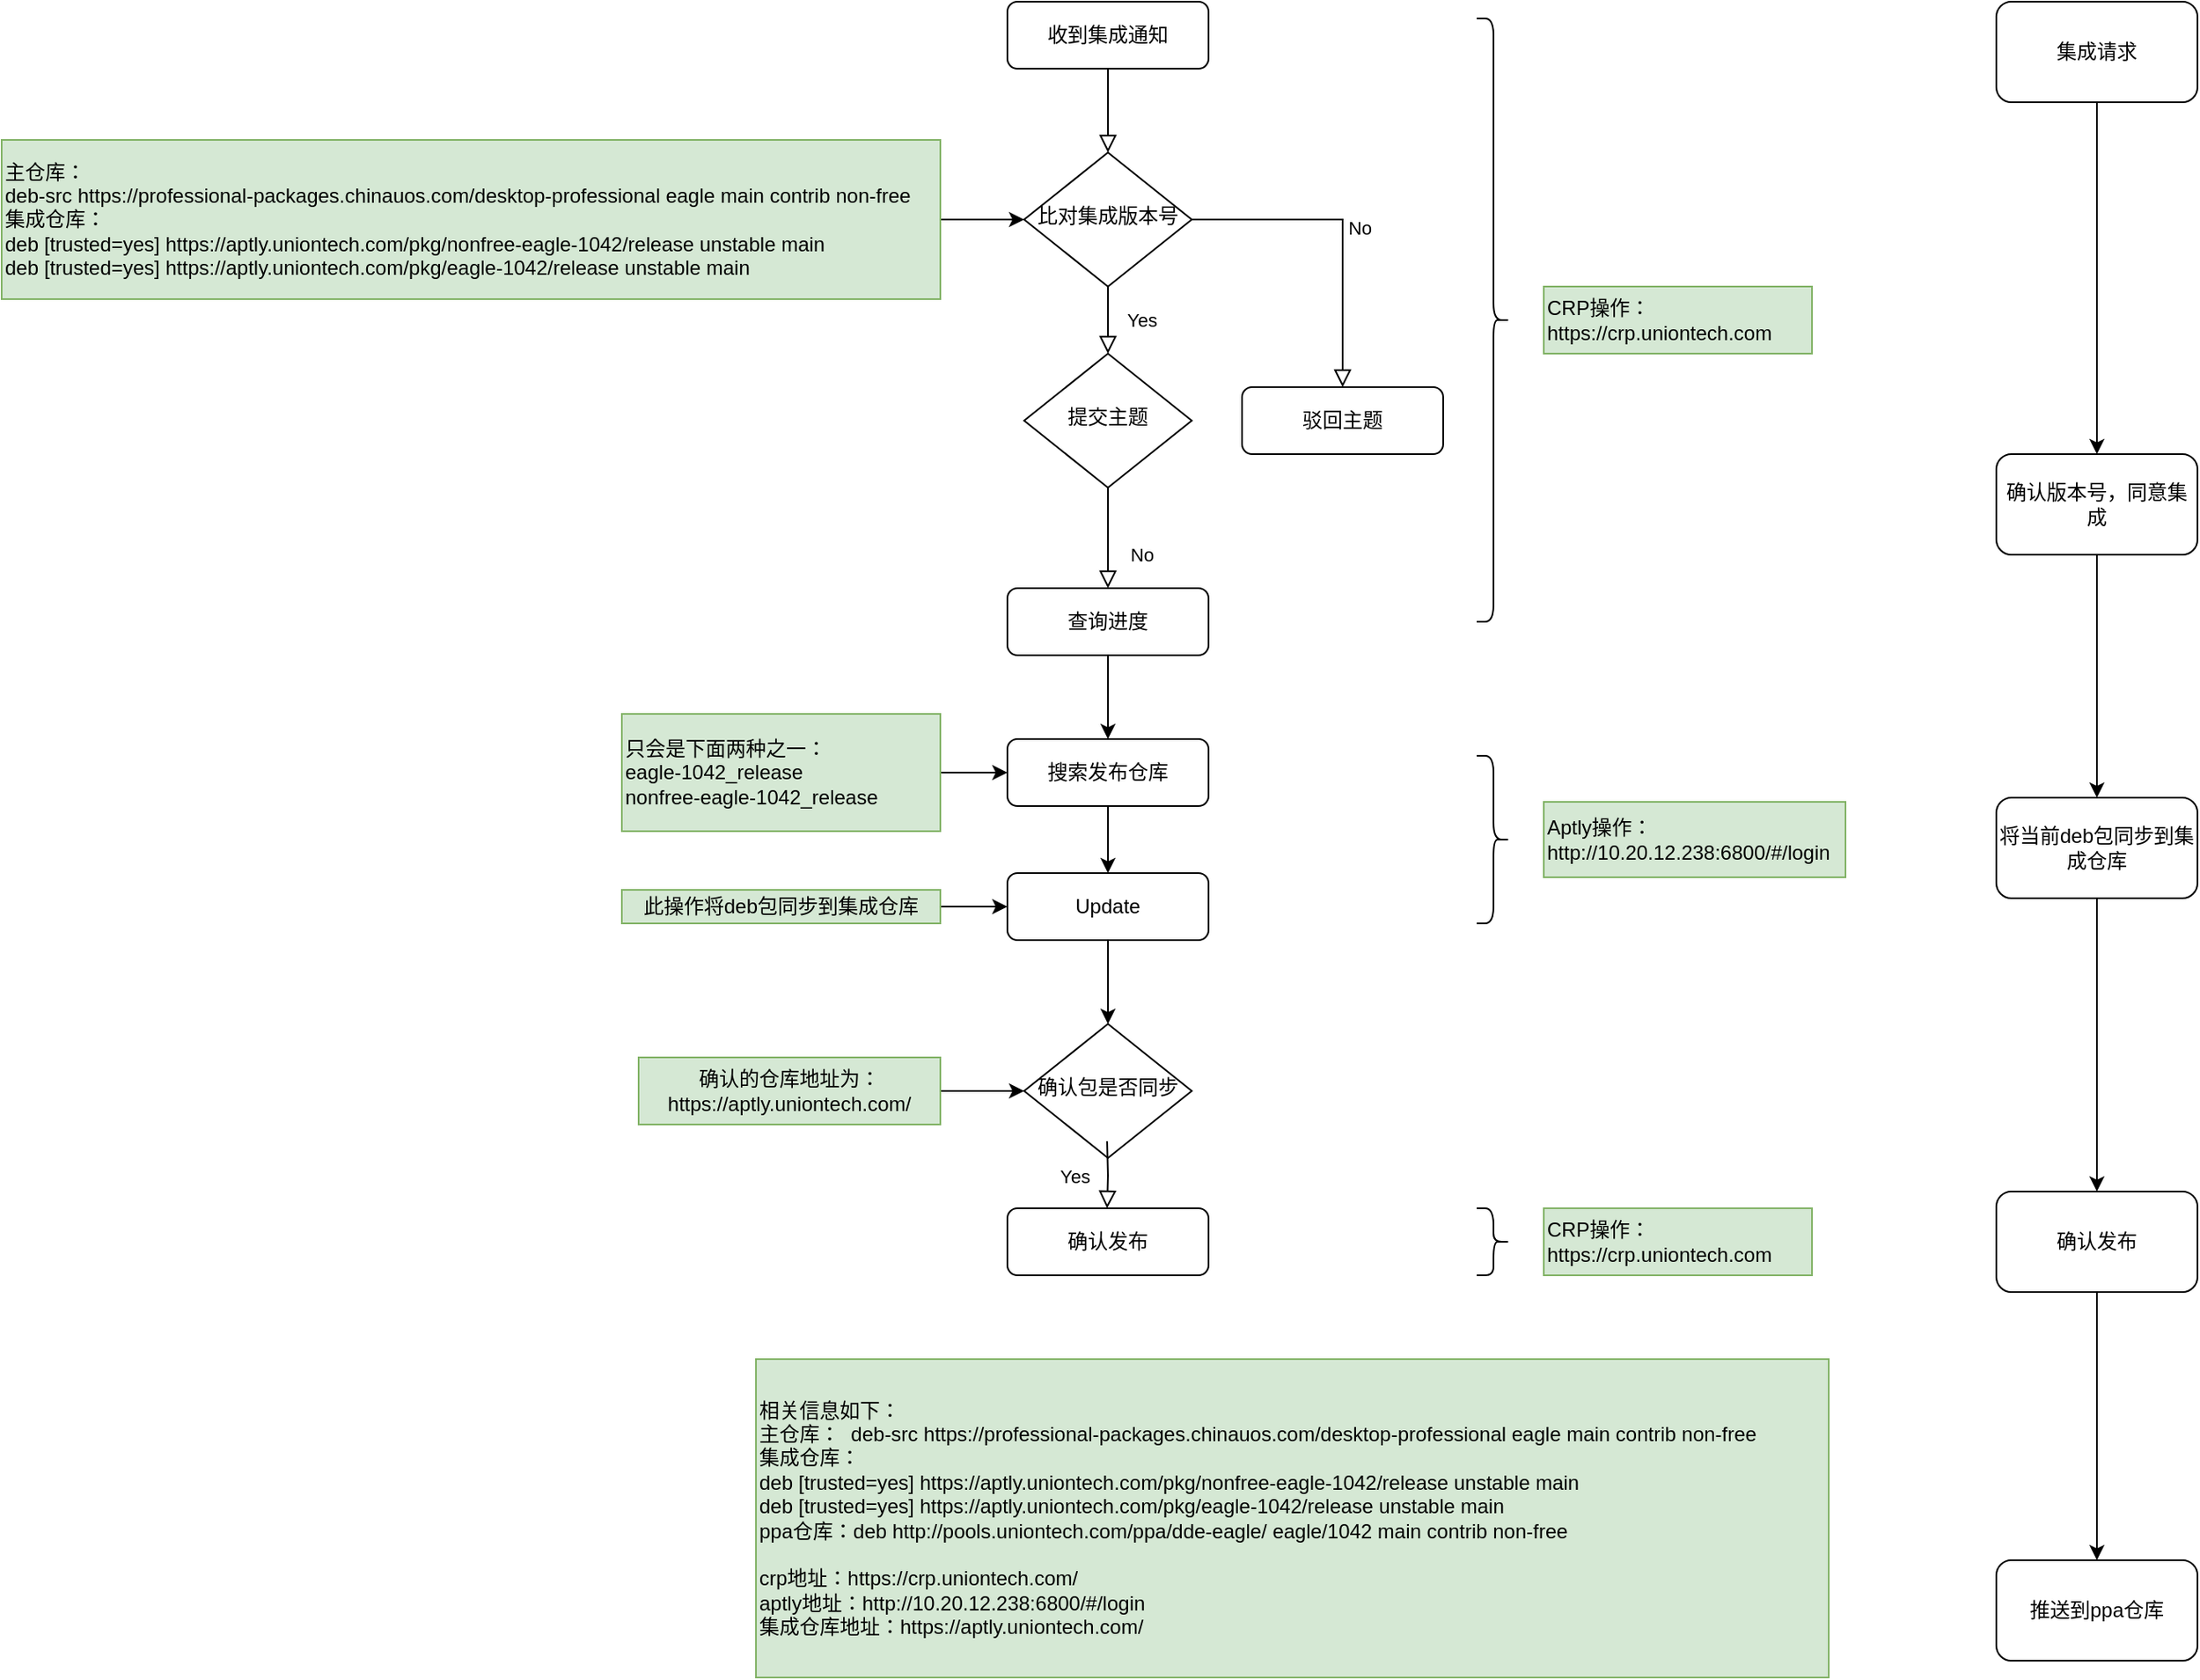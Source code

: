 <mxfile version="15.0.4" type="github">
  <diagram id="C5RBs43oDa-KdzZeNtuy" name="Page-1">
    <mxGraphModel dx="2184" dy="728" grid="1" gridSize="10" guides="1" tooltips="1" connect="1" arrows="1" fold="1" page="1" pageScale="1" pageWidth="827" pageHeight="1169" math="0" shadow="0">
      <root>
        <mxCell id="WIyWlLk6GJQsqaUBKTNV-0" />
        <mxCell id="WIyWlLk6GJQsqaUBKTNV-1" parent="WIyWlLk6GJQsqaUBKTNV-0" />
        <mxCell id="WIyWlLk6GJQsqaUBKTNV-2" value="" style="rounded=0;html=1;jettySize=auto;orthogonalLoop=1;fontSize=11;endArrow=block;endFill=0;endSize=8;strokeWidth=1;shadow=0;labelBackgroundColor=none;edgeStyle=orthogonalEdgeStyle;" parent="WIyWlLk6GJQsqaUBKTNV-1" source="WIyWlLk6GJQsqaUBKTNV-3" target="WIyWlLk6GJQsqaUBKTNV-6" edge="1">
          <mxGeometry relative="1" as="geometry" />
        </mxCell>
        <mxCell id="WIyWlLk6GJQsqaUBKTNV-3" value="收到集成通知" style="rounded=1;whiteSpace=wrap;html=1;fontSize=12;glass=0;strokeWidth=1;shadow=0;" parent="WIyWlLk6GJQsqaUBKTNV-1" vertex="1">
          <mxGeometry x="160" y="80" width="120" height="40" as="geometry" />
        </mxCell>
        <mxCell id="WIyWlLk6GJQsqaUBKTNV-4" value="Yes" style="rounded=0;html=1;jettySize=auto;orthogonalLoop=1;fontSize=11;endArrow=block;endFill=0;endSize=8;strokeWidth=1;shadow=0;labelBackgroundColor=none;edgeStyle=orthogonalEdgeStyle;" parent="WIyWlLk6GJQsqaUBKTNV-1" source="WIyWlLk6GJQsqaUBKTNV-6" target="WIyWlLk6GJQsqaUBKTNV-10" edge="1">
          <mxGeometry y="20" relative="1" as="geometry">
            <mxPoint as="offset" />
          </mxGeometry>
        </mxCell>
        <mxCell id="WIyWlLk6GJQsqaUBKTNV-5" value="No" style="edgeStyle=orthogonalEdgeStyle;rounded=0;html=1;jettySize=auto;orthogonalLoop=1;fontSize=11;endArrow=block;endFill=0;endSize=8;strokeWidth=1;shadow=0;labelBackgroundColor=none;" parent="WIyWlLk6GJQsqaUBKTNV-1" source="WIyWlLk6GJQsqaUBKTNV-6" target="WIyWlLk6GJQsqaUBKTNV-7" edge="1">
          <mxGeometry y="10" relative="1" as="geometry">
            <mxPoint as="offset" />
          </mxGeometry>
        </mxCell>
        <mxCell id="WIyWlLk6GJQsqaUBKTNV-6" value="比对集成版本号" style="rhombus;whiteSpace=wrap;html=1;shadow=0;fontFamily=Helvetica;fontSize=12;align=center;strokeWidth=1;spacing=6;spacingTop=-4;" parent="WIyWlLk6GJQsqaUBKTNV-1" vertex="1">
          <mxGeometry x="170" y="170" width="100" height="80" as="geometry" />
        </mxCell>
        <mxCell id="WIyWlLk6GJQsqaUBKTNV-7" value="驳回主题" style="rounded=1;whiteSpace=wrap;html=1;fontSize=12;glass=0;strokeWidth=1;shadow=0;" parent="WIyWlLk6GJQsqaUBKTNV-1" vertex="1">
          <mxGeometry x="300" y="310" width="120" height="40" as="geometry" />
        </mxCell>
        <mxCell id="WIyWlLk6GJQsqaUBKTNV-8" value="No" style="rounded=0;html=1;jettySize=auto;orthogonalLoop=1;fontSize=11;endArrow=block;endFill=0;endSize=8;strokeWidth=1;shadow=0;labelBackgroundColor=none;edgeStyle=orthogonalEdgeStyle;" parent="WIyWlLk6GJQsqaUBKTNV-1" source="WIyWlLk6GJQsqaUBKTNV-10" target="WIyWlLk6GJQsqaUBKTNV-11" edge="1">
          <mxGeometry x="0.333" y="20" relative="1" as="geometry">
            <mxPoint as="offset" />
          </mxGeometry>
        </mxCell>
        <mxCell id="WIyWlLk6GJQsqaUBKTNV-10" value="提交主题" style="rhombus;whiteSpace=wrap;html=1;shadow=0;fontFamily=Helvetica;fontSize=12;align=center;strokeWidth=1;spacing=6;spacingTop=-4;" parent="WIyWlLk6GJQsqaUBKTNV-1" vertex="1">
          <mxGeometry x="170" y="290" width="100" height="80" as="geometry" />
        </mxCell>
        <mxCell id="jQTVaoaRAmB_nrQieW7z-3" value="" style="edgeStyle=orthogonalEdgeStyle;rounded=0;orthogonalLoop=1;jettySize=auto;html=1;" edge="1" parent="WIyWlLk6GJQsqaUBKTNV-1" source="WIyWlLk6GJQsqaUBKTNV-11" target="jQTVaoaRAmB_nrQieW7z-2">
          <mxGeometry relative="1" as="geometry" />
        </mxCell>
        <mxCell id="WIyWlLk6GJQsqaUBKTNV-11" value="查询进度" style="rounded=1;whiteSpace=wrap;html=1;fontSize=12;glass=0;strokeWidth=1;shadow=0;" parent="WIyWlLk6GJQsqaUBKTNV-1" vertex="1">
          <mxGeometry x="160" y="430" width="120" height="40" as="geometry" />
        </mxCell>
        <mxCell id="jQTVaoaRAmB_nrQieW7z-5" value="" style="edgeStyle=orthogonalEdgeStyle;rounded=0;orthogonalLoop=1;jettySize=auto;html=1;" edge="1" parent="WIyWlLk6GJQsqaUBKTNV-1" source="jQTVaoaRAmB_nrQieW7z-2" target="jQTVaoaRAmB_nrQieW7z-4">
          <mxGeometry relative="1" as="geometry" />
        </mxCell>
        <mxCell id="jQTVaoaRAmB_nrQieW7z-2" value="搜索发布仓库" style="rounded=1;whiteSpace=wrap;html=1;fontSize=12;glass=0;strokeWidth=1;shadow=0;" vertex="1" parent="WIyWlLk6GJQsqaUBKTNV-1">
          <mxGeometry x="160" y="520" width="120" height="40" as="geometry" />
        </mxCell>
        <mxCell id="jQTVaoaRAmB_nrQieW7z-8" value="" style="edgeStyle=orthogonalEdgeStyle;rounded=0;orthogonalLoop=1;jettySize=auto;html=1;" edge="1" parent="WIyWlLk6GJQsqaUBKTNV-1" source="jQTVaoaRAmB_nrQieW7z-4" target="jQTVaoaRAmB_nrQieW7z-7">
          <mxGeometry relative="1" as="geometry" />
        </mxCell>
        <mxCell id="jQTVaoaRAmB_nrQieW7z-4" value="Update" style="rounded=1;whiteSpace=wrap;html=1;fontSize=12;glass=0;strokeWidth=1;shadow=0;" vertex="1" parent="WIyWlLk6GJQsqaUBKTNV-1">
          <mxGeometry x="160" y="600" width="120" height="40" as="geometry" />
        </mxCell>
        <mxCell id="jQTVaoaRAmB_nrQieW7z-7" value="确认包是否同步" style="rhombus;whiteSpace=wrap;html=1;shadow=0;fontFamily=Helvetica;fontSize=12;align=center;strokeWidth=1;spacing=6;spacingTop=-4;" vertex="1" parent="WIyWlLk6GJQsqaUBKTNV-1">
          <mxGeometry x="170" y="690" width="100" height="80" as="geometry" />
        </mxCell>
        <mxCell id="jQTVaoaRAmB_nrQieW7z-13" value="确认发布" style="rounded=1;whiteSpace=wrap;html=1;" vertex="1" parent="WIyWlLk6GJQsqaUBKTNV-1">
          <mxGeometry x="160" y="800" width="120" height="40" as="geometry" />
        </mxCell>
        <mxCell id="jQTVaoaRAmB_nrQieW7z-15" value="" style="edgeStyle=orthogonalEdgeStyle;rounded=0;orthogonalLoop=1;jettySize=auto;html=1;" edge="1" parent="WIyWlLk6GJQsqaUBKTNV-1" source="jQTVaoaRAmB_nrQieW7z-14" target="WIyWlLk6GJQsqaUBKTNV-6">
          <mxGeometry relative="1" as="geometry" />
        </mxCell>
        <mxCell id="jQTVaoaRAmB_nrQieW7z-14" value="主仓库：&lt;br&gt;deb-src https://professional-packages.chinauos.com/desktop-professional eagle main contrib non-free&lt;br&gt;集成仓库：&lt;br&gt;&lt;div&gt;deb [trusted=yes] https://aptly.uniontech.com/pkg/nonfree-eagle-1042/release unstable main&lt;/div&gt;&lt;div&gt;deb [trusted=yes] https://aptly.uniontech.com/pkg/eagle-1042/release unstable main&lt;/div&gt;" style="text;html=1;strokeColor=#82b366;fillColor=#d5e8d4;align=left;verticalAlign=middle;whiteSpace=wrap;rounded=0;fontStyle=0" vertex="1" parent="WIyWlLk6GJQsqaUBKTNV-1">
          <mxGeometry x="-440" y="162.5" width="560" height="95" as="geometry" />
        </mxCell>
        <mxCell id="jQTVaoaRAmB_nrQieW7z-17" value="" style="edgeStyle=orthogonalEdgeStyle;rounded=0;orthogonalLoop=1;jettySize=auto;html=1;" edge="1" parent="WIyWlLk6GJQsqaUBKTNV-1" source="jQTVaoaRAmB_nrQieW7z-16" target="jQTVaoaRAmB_nrQieW7z-4">
          <mxGeometry relative="1" as="geometry" />
        </mxCell>
        <mxCell id="jQTVaoaRAmB_nrQieW7z-16" value="此操作将deb包同步到集成仓库" style="text;html=1;strokeColor=#82b366;fillColor=#d5e8d4;align=center;verticalAlign=middle;whiteSpace=wrap;rounded=0;" vertex="1" parent="WIyWlLk6GJQsqaUBKTNV-1">
          <mxGeometry x="-70" y="610" width="190" height="20" as="geometry" />
        </mxCell>
        <mxCell id="jQTVaoaRAmB_nrQieW7z-20" value="" style="edgeStyle=orthogonalEdgeStyle;rounded=0;orthogonalLoop=1;jettySize=auto;html=1;" edge="1" parent="WIyWlLk6GJQsqaUBKTNV-1" source="jQTVaoaRAmB_nrQieW7z-18" target="jQTVaoaRAmB_nrQieW7z-7">
          <mxGeometry relative="1" as="geometry" />
        </mxCell>
        <mxCell id="jQTVaoaRAmB_nrQieW7z-18" value="确认的仓库地址为：&lt;br&gt;https://aptly.uniontech.com/" style="text;html=1;strokeColor=#82b366;fillColor=#d5e8d4;align=center;verticalAlign=middle;whiteSpace=wrap;rounded=0;" vertex="1" parent="WIyWlLk6GJQsqaUBKTNV-1">
          <mxGeometry x="-60" y="710" width="180" height="40" as="geometry" />
        </mxCell>
        <mxCell id="jQTVaoaRAmB_nrQieW7z-21" value="Yes" style="rounded=0;html=1;jettySize=auto;orthogonalLoop=1;fontSize=11;endArrow=block;endFill=0;endSize=8;strokeWidth=1;shadow=0;labelBackgroundColor=none;edgeStyle=orthogonalEdgeStyle;" edge="1" parent="WIyWlLk6GJQsqaUBKTNV-1">
          <mxGeometry y="20" relative="1" as="geometry">
            <mxPoint as="offset" />
            <mxPoint x="219.5" y="760" as="sourcePoint" />
            <mxPoint x="219.5" y="800" as="targetPoint" />
          </mxGeometry>
        </mxCell>
        <mxCell id="jQTVaoaRAmB_nrQieW7z-23" value="" style="shape=curlyBracket;whiteSpace=wrap;html=1;rounded=1;flipH=1;align=left;" vertex="1" parent="WIyWlLk6GJQsqaUBKTNV-1">
          <mxGeometry x="440" y="90" width="20" height="360" as="geometry" />
        </mxCell>
        <mxCell id="jQTVaoaRAmB_nrQieW7z-24" value="CRP操作：&lt;br&gt;https://crp.uniontech.com&lt;br&gt;" style="text;html=1;strokeColor=#82b366;fillColor=#d5e8d4;align=left;verticalAlign=middle;whiteSpace=wrap;rounded=0;" vertex="1" parent="WIyWlLk6GJQsqaUBKTNV-1">
          <mxGeometry x="480" y="250" width="160" height="40" as="geometry" />
        </mxCell>
        <mxCell id="jQTVaoaRAmB_nrQieW7z-25" value="" style="shape=curlyBracket;whiteSpace=wrap;html=1;rounded=1;flipH=1;align=left;" vertex="1" parent="WIyWlLk6GJQsqaUBKTNV-1">
          <mxGeometry x="440" y="530" width="20" height="100" as="geometry" />
        </mxCell>
        <mxCell id="jQTVaoaRAmB_nrQieW7z-26" value="Aptly操作：&lt;br&gt;http://10.20.12.238:6800/#/login" style="text;html=1;strokeColor=#82b366;fillColor=#d5e8d4;align=left;verticalAlign=middle;whiteSpace=wrap;rounded=0;" vertex="1" parent="WIyWlLk6GJQsqaUBKTNV-1">
          <mxGeometry x="480" y="557.5" width="180" height="45" as="geometry" />
        </mxCell>
        <mxCell id="jQTVaoaRAmB_nrQieW7z-28" value="" style="shape=curlyBracket;whiteSpace=wrap;html=1;rounded=1;flipH=1;align=left;" vertex="1" parent="WIyWlLk6GJQsqaUBKTNV-1">
          <mxGeometry x="440" y="800" width="20" height="40" as="geometry" />
        </mxCell>
        <mxCell id="jQTVaoaRAmB_nrQieW7z-30" value="CRP操作：&lt;br&gt;https://crp.uniontech.com&lt;br&gt;" style="text;html=1;strokeColor=#82b366;fillColor=#d5e8d4;align=left;verticalAlign=middle;whiteSpace=wrap;rounded=0;" vertex="1" parent="WIyWlLk6GJQsqaUBKTNV-1">
          <mxGeometry x="480" y="800" width="160" height="40" as="geometry" />
        </mxCell>
        <mxCell id="jQTVaoaRAmB_nrQieW7z-31" value="相关信息如下：&lt;br&gt;主仓库：&amp;nbsp; deb-src https://professional-packages.chinauos.com/desktop-professional eagle main contrib non-free&lt;br&gt;集成仓库：&lt;br&gt;&lt;div&gt;deb [trusted=yes] https://aptly.uniontech.com/pkg/nonfree-eagle-1042/release unstable main&lt;/div&gt;&lt;div&gt;deb [trusted=yes] https://aptly.uniontech.com/pkg/eagle-1042/release unstable main&lt;/div&gt;ppa仓库：deb http://pools.uniontech.com/ppa/dde-eagle/ eagle/1042 main contrib non-free&lt;br&gt;&lt;br&gt;crp地址：https://crp.uniontech.com/&lt;br&gt;aptly地址：http://10.20.12.238:6800/#/login&lt;br&gt;集成仓库地址：https://aptly.uniontech.com/&lt;br&gt;" style="text;html=1;strokeColor=#82b366;fillColor=#d5e8d4;align=left;verticalAlign=middle;whiteSpace=wrap;rounded=0;" vertex="1" parent="WIyWlLk6GJQsqaUBKTNV-1">
          <mxGeometry x="10" y="890" width="640" height="190" as="geometry" />
        </mxCell>
        <mxCell id="jQTVaoaRAmB_nrQieW7z-33" value="" style="edgeStyle=orthogonalEdgeStyle;rounded=0;orthogonalLoop=1;jettySize=auto;html=1;" edge="1" parent="WIyWlLk6GJQsqaUBKTNV-1" source="jQTVaoaRAmB_nrQieW7z-32" target="jQTVaoaRAmB_nrQieW7z-2">
          <mxGeometry relative="1" as="geometry" />
        </mxCell>
        <mxCell id="jQTVaoaRAmB_nrQieW7z-32" value="只会是下面两种之一：&lt;br&gt;eagle-1042_release&lt;br&gt;&lt;div&gt;&lt;span&gt;nonfree-eagle-1042_release&lt;/span&gt;&lt;/div&gt;" style="text;html=1;strokeColor=#82b366;fillColor=#d5e8d4;align=left;verticalAlign=middle;whiteSpace=wrap;rounded=0;" vertex="1" parent="WIyWlLk6GJQsqaUBKTNV-1">
          <mxGeometry x="-70" y="505" width="190" height="70" as="geometry" />
        </mxCell>
        <mxCell id="jQTVaoaRAmB_nrQieW7z-36" value="" style="edgeStyle=orthogonalEdgeStyle;rounded=0;orthogonalLoop=1;jettySize=auto;html=1;" edge="1" parent="WIyWlLk6GJQsqaUBKTNV-1" source="jQTVaoaRAmB_nrQieW7z-34" target="jQTVaoaRAmB_nrQieW7z-35">
          <mxGeometry relative="1" as="geometry" />
        </mxCell>
        <mxCell id="jQTVaoaRAmB_nrQieW7z-34" value="集成请求" style="rounded=1;whiteSpace=wrap;html=1;align=center;" vertex="1" parent="WIyWlLk6GJQsqaUBKTNV-1">
          <mxGeometry x="750" y="80" width="120" height="60" as="geometry" />
        </mxCell>
        <mxCell id="jQTVaoaRAmB_nrQieW7z-38" value="" style="edgeStyle=orthogonalEdgeStyle;rounded=0;orthogonalLoop=1;jettySize=auto;html=1;" edge="1" parent="WIyWlLk6GJQsqaUBKTNV-1" source="jQTVaoaRAmB_nrQieW7z-35" target="jQTVaoaRAmB_nrQieW7z-37">
          <mxGeometry relative="1" as="geometry" />
        </mxCell>
        <mxCell id="jQTVaoaRAmB_nrQieW7z-35" value="确认版本号，同意集成" style="whiteSpace=wrap;html=1;rounded=1;" vertex="1" parent="WIyWlLk6GJQsqaUBKTNV-1">
          <mxGeometry x="750" y="350" width="120" height="60" as="geometry" />
        </mxCell>
        <mxCell id="jQTVaoaRAmB_nrQieW7z-40" value="" style="edgeStyle=orthogonalEdgeStyle;rounded=0;orthogonalLoop=1;jettySize=auto;html=1;" edge="1" parent="WIyWlLk6GJQsqaUBKTNV-1" source="jQTVaoaRAmB_nrQieW7z-37" target="jQTVaoaRAmB_nrQieW7z-39">
          <mxGeometry relative="1" as="geometry" />
        </mxCell>
        <mxCell id="jQTVaoaRAmB_nrQieW7z-37" value="将当前deb包同步到集成仓库" style="whiteSpace=wrap;html=1;rounded=1;" vertex="1" parent="WIyWlLk6GJQsqaUBKTNV-1">
          <mxGeometry x="750" y="555" width="120" height="60" as="geometry" />
        </mxCell>
        <mxCell id="jQTVaoaRAmB_nrQieW7z-42" value="" style="edgeStyle=orthogonalEdgeStyle;rounded=0;orthogonalLoop=1;jettySize=auto;html=1;" edge="1" parent="WIyWlLk6GJQsqaUBKTNV-1" source="jQTVaoaRAmB_nrQieW7z-39" target="jQTVaoaRAmB_nrQieW7z-41">
          <mxGeometry relative="1" as="geometry" />
        </mxCell>
        <mxCell id="jQTVaoaRAmB_nrQieW7z-39" value="确认发布" style="whiteSpace=wrap;html=1;rounded=1;" vertex="1" parent="WIyWlLk6GJQsqaUBKTNV-1">
          <mxGeometry x="750" y="790" width="120" height="60" as="geometry" />
        </mxCell>
        <mxCell id="jQTVaoaRAmB_nrQieW7z-41" value="推送到ppa仓库" style="whiteSpace=wrap;html=1;rounded=1;" vertex="1" parent="WIyWlLk6GJQsqaUBKTNV-1">
          <mxGeometry x="750" y="1010" width="120" height="60" as="geometry" />
        </mxCell>
      </root>
    </mxGraphModel>
  </diagram>
</mxfile>
